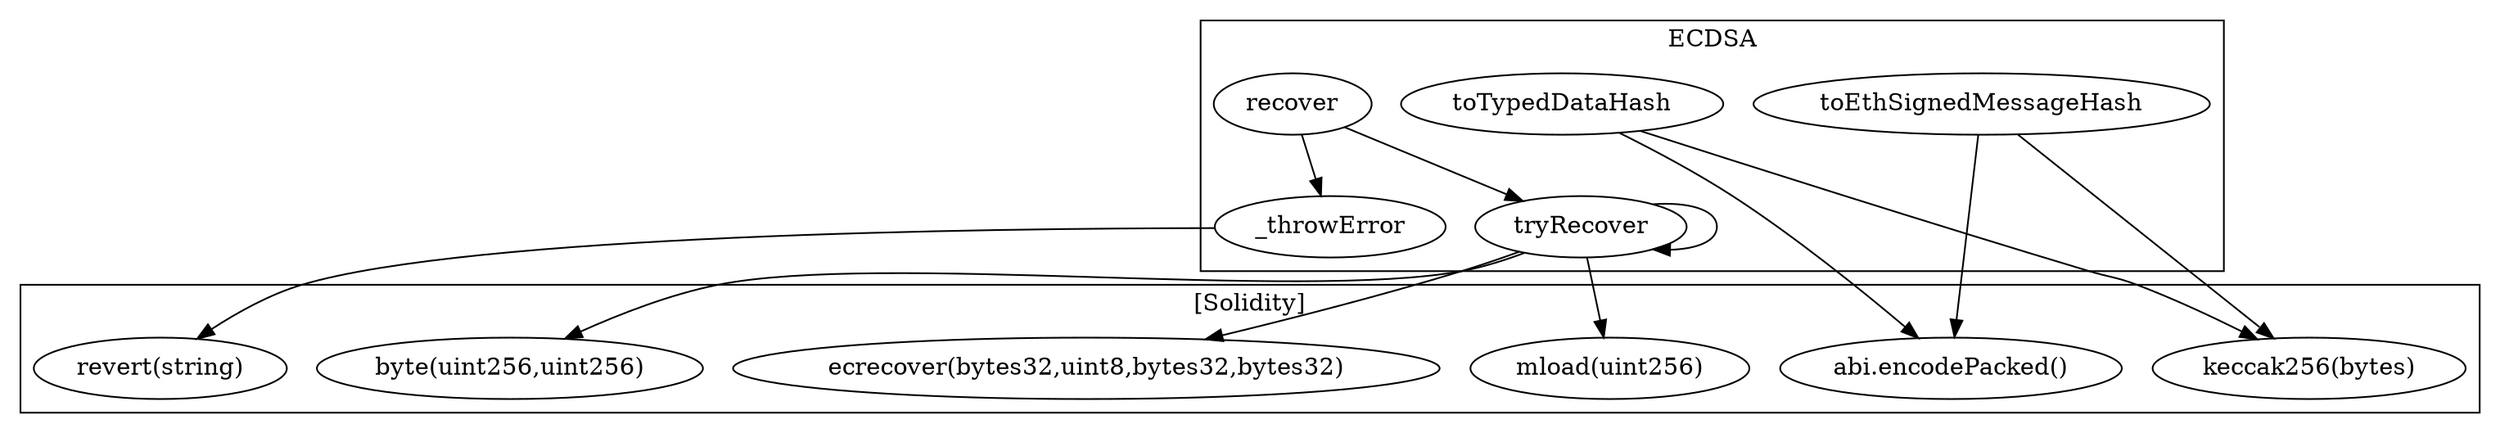 strict digraph {
subgraph cluster_3057_ECDSA {
label = "ECDSA"
"3057_recover" [label="recover"]
"3057__throwError" [label="_throwError"]
"3057_tryRecover" [label="tryRecover"]
"3057_toTypedDataHash" [label="toTypedDataHash"]
"3057_toEthSignedMessageHash" [label="toEthSignedMessageHash"]
"3057_recover" -> "3057__throwError"
"3057_recover" -> "3057_tryRecover"
"3057_tryRecover" -> "3057_tryRecover"
}subgraph cluster_solidity {
label = "[Solidity]"
"ecrecover(bytes32,uint8,bytes32,bytes32)" 
"byte(uint256,uint256)" 
"abi.encodePacked()" 
"mload(uint256)" 
"revert(string)" 
"keccak256(bytes)" 
"3057_tryRecover" -> "byte(uint256,uint256)"
"3057__throwError" -> "revert(string)"
"3057_toEthSignedMessageHash" -> "abi.encodePacked()"
"3057_toTypedDataHash" -> "abi.encodePacked()"
"3057_tryRecover" -> "mload(uint256)"
"3057_tryRecover" -> "ecrecover(bytes32,uint8,bytes32,bytes32)"
"3057_toEthSignedMessageHash" -> "keccak256(bytes)"
"3057_toTypedDataHash" -> "keccak256(bytes)"
}
}